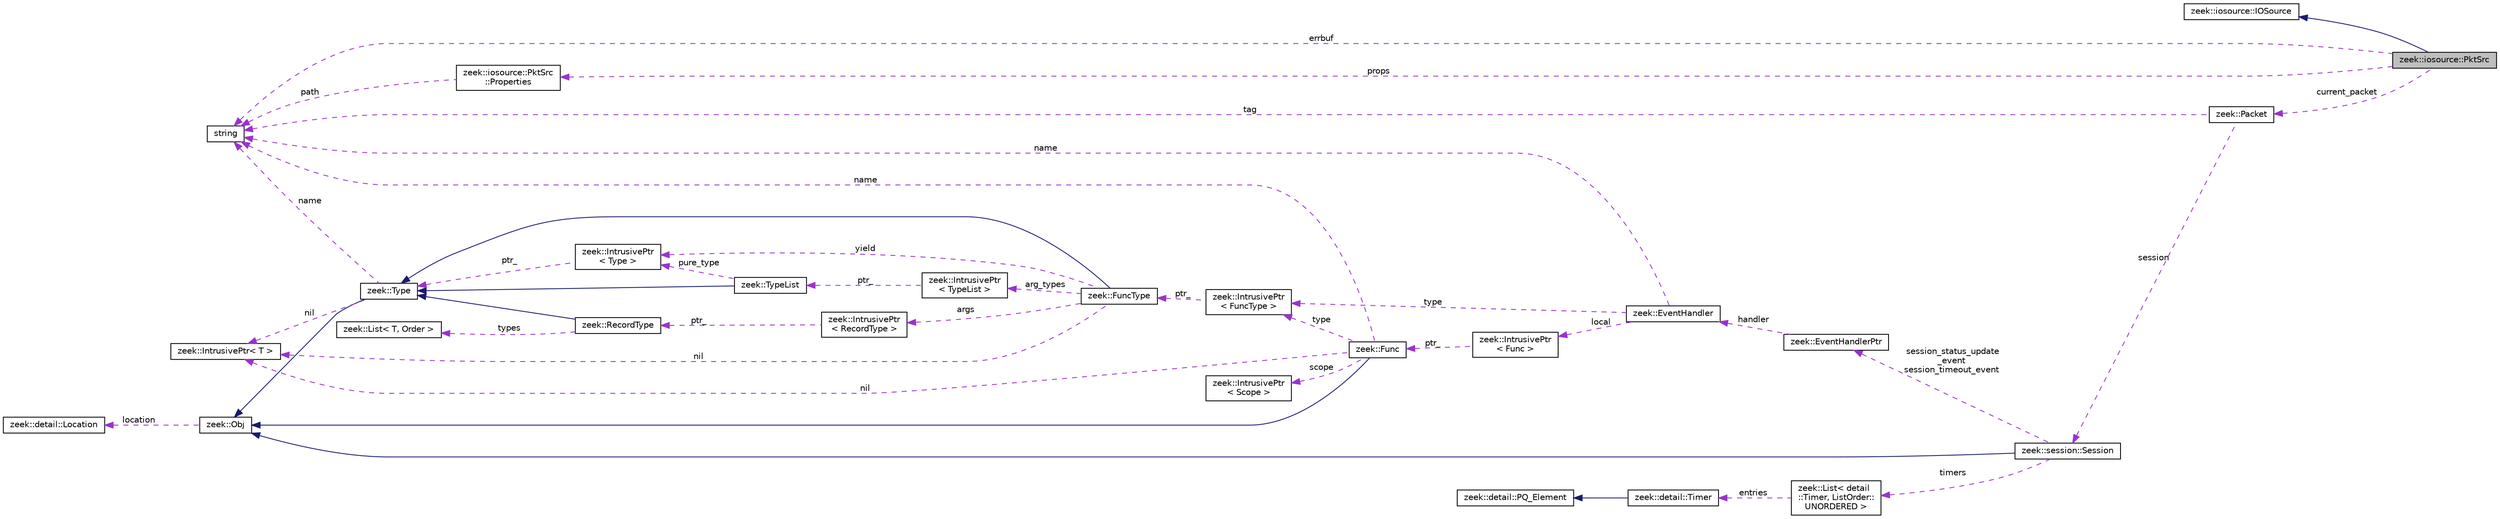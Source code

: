 digraph "zeek::iosource::PktSrc"
{
 // LATEX_PDF_SIZE
  edge [fontname="Helvetica",fontsize="10",labelfontname="Helvetica",labelfontsize="10"];
  node [fontname="Helvetica",fontsize="10",shape=record];
  rankdir="LR";
  Node1 [label="zeek::iosource::PktSrc",height=0.2,width=0.4,color="black", fillcolor="grey75", style="filled", fontcolor="black",tooltip=" "];
  Node2 -> Node1 [dir="back",color="midnightblue",fontsize="10",style="solid",fontname="Helvetica"];
  Node2 [label="zeek::iosource::IOSource",height=0.2,width=0.4,color="black", fillcolor="white", style="filled",URL="$da/dea/classzeek_1_1iosource_1_1IOSource.html",tooltip=" "];
  Node3 -> Node1 [dir="back",color="darkorchid3",fontsize="10",style="dashed",label=" props" ,fontname="Helvetica"];
  Node3 [label="zeek::iosource::PktSrc\l::Properties",height=0.2,width=0.4,color="black", fillcolor="white", style="filled",URL="$db/d08/structzeek_1_1iosource_1_1PktSrc_1_1Properties.html",tooltip=" "];
  Node4 -> Node3 [dir="back",color="darkorchid3",fontsize="10",style="dashed",label=" path" ,fontname="Helvetica"];
  Node4 [label="string",height=0.2,width=0.4,color="black", fillcolor="white", style="filled",tooltip=" "];
  Node5 -> Node1 [dir="back",color="darkorchid3",fontsize="10",style="dashed",label=" current_packet" ,fontname="Helvetica"];
  Node5 [label="zeek::Packet",height=0.2,width=0.4,color="black", fillcolor="white", style="filled",URL="$d9/d2a/classzeek_1_1Packet.html",tooltip=" "];
  Node4 -> Node5 [dir="back",color="darkorchid3",fontsize="10",style="dashed",label=" tag" ,fontname="Helvetica"];
  Node6 -> Node5 [dir="back",color="darkorchid3",fontsize="10",style="dashed",label=" session" ,fontname="Helvetica"];
  Node6 [label="zeek::session::Session",height=0.2,width=0.4,color="black", fillcolor="white", style="filled",URL="$d0/dce/classzeek_1_1session_1_1Session.html",tooltip=" "];
  Node7 -> Node6 [dir="back",color="midnightblue",fontsize="10",style="solid",fontname="Helvetica"];
  Node7 [label="zeek::Obj",height=0.2,width=0.4,color="black", fillcolor="white", style="filled",URL="$dd/df1/classzeek_1_1Obj.html",tooltip=" "];
  Node8 -> Node7 [dir="back",color="darkorchid3",fontsize="10",style="dashed",label=" location" ,fontname="Helvetica"];
  Node8 [label="zeek::detail::Location",height=0.2,width=0.4,color="black", fillcolor="white", style="filled",URL="$d5/d1d/classzeek_1_1detail_1_1Location.html",tooltip=" "];
  Node9 -> Node6 [dir="back",color="darkorchid3",fontsize="10",style="dashed",label=" timers" ,fontname="Helvetica"];
  Node9 [label="zeek::List\< detail\l::Timer, ListOrder::\lUNORDERED \>",height=0.2,width=0.4,color="black", fillcolor="white", style="filled",URL="$d2/d8d/classzeek_1_1List.html",tooltip=" "];
  Node10 -> Node9 [dir="back",color="darkorchid3",fontsize="10",style="dashed",label=" entries" ,fontname="Helvetica"];
  Node10 [label="zeek::detail::Timer",height=0.2,width=0.4,color="black", fillcolor="white", style="filled",URL="$d1/da2/classzeek_1_1detail_1_1Timer.html",tooltip=" "];
  Node11 -> Node10 [dir="back",color="midnightblue",fontsize="10",style="solid",fontname="Helvetica"];
  Node11 [label="zeek::detail::PQ_Element",height=0.2,width=0.4,color="black", fillcolor="white", style="filled",URL="$df/d3d/classzeek_1_1detail_1_1PQ__Element.html",tooltip=" "];
  Node12 -> Node6 [dir="back",color="darkorchid3",fontsize="10",style="dashed",label=" session_status_update\l_event\nsession_timeout_event" ,fontname="Helvetica"];
  Node12 [label="zeek::EventHandlerPtr",height=0.2,width=0.4,color="black", fillcolor="white", style="filled",URL="$d7/dc7/classzeek_1_1EventHandlerPtr.html",tooltip=" "];
  Node13 -> Node12 [dir="back",color="darkorchid3",fontsize="10",style="dashed",label=" handler" ,fontname="Helvetica"];
  Node13 [label="zeek::EventHandler",height=0.2,width=0.4,color="black", fillcolor="white", style="filled",URL="$d2/d39/classzeek_1_1EventHandler.html",tooltip=" "];
  Node4 -> Node13 [dir="back",color="darkorchid3",fontsize="10",style="dashed",label=" name" ,fontname="Helvetica"];
  Node14 -> Node13 [dir="back",color="darkorchid3",fontsize="10",style="dashed",label=" local" ,fontname="Helvetica"];
  Node14 [label="zeek::IntrusivePtr\l\< Func \>",height=0.2,width=0.4,color="black", fillcolor="white", style="filled",URL="$d6/dba/classzeek_1_1IntrusivePtr.html",tooltip=" "];
  Node15 -> Node14 [dir="back",color="darkorchid3",fontsize="10",style="dashed",label=" ptr_" ,fontname="Helvetica"];
  Node15 [label="zeek::Func",height=0.2,width=0.4,color="black", fillcolor="white", style="filled",URL="$d5/d7c/classzeek_1_1Func.html",tooltip=" "];
  Node7 -> Node15 [dir="back",color="midnightblue",fontsize="10",style="solid",fontname="Helvetica"];
  Node16 -> Node15 [dir="back",color="darkorchid3",fontsize="10",style="dashed",label=" nil" ,fontname="Helvetica"];
  Node16 [label="zeek::IntrusivePtr\< T \>",height=0.2,width=0.4,color="black", fillcolor="white", style="filled",URL="$d6/dba/classzeek_1_1IntrusivePtr.html",tooltip=" "];
  Node17 -> Node15 [dir="back",color="darkorchid3",fontsize="10",style="dashed",label=" scope" ,fontname="Helvetica"];
  Node17 [label="zeek::IntrusivePtr\l\< Scope \>",height=0.2,width=0.4,color="black", fillcolor="white", style="filled",URL="$d6/dba/classzeek_1_1IntrusivePtr.html",tooltip=" "];
  Node18 -> Node15 [dir="back",color="darkorchid3",fontsize="10",style="dashed",label=" type" ,fontname="Helvetica"];
  Node18 [label="zeek::IntrusivePtr\l\< FuncType \>",height=0.2,width=0.4,color="black", fillcolor="white", style="filled",URL="$d6/dba/classzeek_1_1IntrusivePtr.html",tooltip=" "];
  Node19 -> Node18 [dir="back",color="darkorchid3",fontsize="10",style="dashed",label=" ptr_" ,fontname="Helvetica"];
  Node19 [label="zeek::FuncType",height=0.2,width=0.4,color="black", fillcolor="white", style="filled",URL="$da/ddd/classzeek_1_1FuncType.html",tooltip=" "];
  Node20 -> Node19 [dir="back",color="midnightblue",fontsize="10",style="solid",fontname="Helvetica"];
  Node20 [label="zeek::Type",height=0.2,width=0.4,color="black", fillcolor="white", style="filled",URL="$d0/d4f/classzeek_1_1Type.html",tooltip=" "];
  Node7 -> Node20 [dir="back",color="midnightblue",fontsize="10",style="solid",fontname="Helvetica"];
  Node16 -> Node20 [dir="back",color="darkorchid3",fontsize="10",style="dashed",label=" nil" ,fontname="Helvetica"];
  Node4 -> Node20 [dir="back",color="darkorchid3",fontsize="10",style="dashed",label=" name" ,fontname="Helvetica"];
  Node16 -> Node19 [dir="back",color="darkorchid3",fontsize="10",style="dashed",label=" nil" ,fontname="Helvetica"];
  Node21 -> Node19 [dir="back",color="darkorchid3",fontsize="10",style="dashed",label=" args" ,fontname="Helvetica"];
  Node21 [label="zeek::IntrusivePtr\l\< RecordType \>",height=0.2,width=0.4,color="black", fillcolor="white", style="filled",URL="$d6/dba/classzeek_1_1IntrusivePtr.html",tooltip=" "];
  Node22 -> Node21 [dir="back",color="darkorchid3",fontsize="10",style="dashed",label=" ptr_" ,fontname="Helvetica"];
  Node22 [label="zeek::RecordType",height=0.2,width=0.4,color="black", fillcolor="white", style="filled",URL="$df/d5b/classzeek_1_1RecordType.html",tooltip=" "];
  Node20 -> Node22 [dir="back",color="midnightblue",fontsize="10",style="solid",fontname="Helvetica"];
  Node23 -> Node22 [dir="back",color="darkorchid3",fontsize="10",style="dashed",label=" types" ,fontname="Helvetica"];
  Node23 [label="zeek::List\< T, Order \>",height=0.2,width=0.4,color="black", fillcolor="white", style="filled",URL="$d2/d8d/classzeek_1_1List.html",tooltip=" "];
  Node24 -> Node19 [dir="back",color="darkorchid3",fontsize="10",style="dashed",label=" arg_types" ,fontname="Helvetica"];
  Node24 [label="zeek::IntrusivePtr\l\< TypeList \>",height=0.2,width=0.4,color="black", fillcolor="white", style="filled",URL="$d6/dba/classzeek_1_1IntrusivePtr.html",tooltip=" "];
  Node25 -> Node24 [dir="back",color="darkorchid3",fontsize="10",style="dashed",label=" ptr_" ,fontname="Helvetica"];
  Node25 [label="zeek::TypeList",height=0.2,width=0.4,color="black", fillcolor="white", style="filled",URL="$da/d8e/classzeek_1_1TypeList.html",tooltip=" "];
  Node20 -> Node25 [dir="back",color="midnightblue",fontsize="10",style="solid",fontname="Helvetica"];
  Node26 -> Node25 [dir="back",color="darkorchid3",fontsize="10",style="dashed",label=" pure_type" ,fontname="Helvetica"];
  Node26 [label="zeek::IntrusivePtr\l\< Type \>",height=0.2,width=0.4,color="black", fillcolor="white", style="filled",URL="$d6/dba/classzeek_1_1IntrusivePtr.html",tooltip=" "];
  Node20 -> Node26 [dir="back",color="darkorchid3",fontsize="10",style="dashed",label=" ptr_" ,fontname="Helvetica"];
  Node26 -> Node19 [dir="back",color="darkorchid3",fontsize="10",style="dashed",label=" yield" ,fontname="Helvetica"];
  Node4 -> Node15 [dir="back",color="darkorchid3",fontsize="10",style="dashed",label=" name" ,fontname="Helvetica"];
  Node18 -> Node13 [dir="back",color="darkorchid3",fontsize="10",style="dashed",label=" type" ,fontname="Helvetica"];
  Node4 -> Node1 [dir="back",color="darkorchid3",fontsize="10",style="dashed",label=" errbuf" ,fontname="Helvetica"];
}

